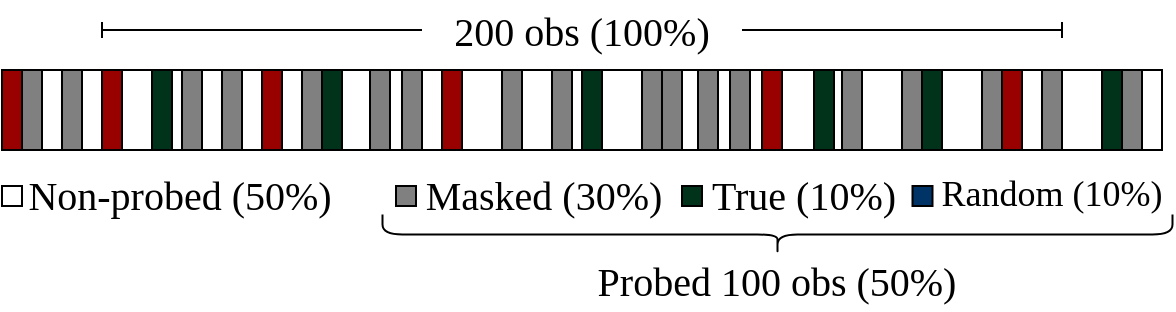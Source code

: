 <mxfile version="25.0.1">
  <diagram name="Page-1" id="zUUdBIVHcn-rOmPaCSSx">
    <mxGraphModel dx="810" dy="511" grid="1" gridSize="10" guides="1" tooltips="1" connect="1" arrows="1" fold="1" page="1" pageScale="1" pageWidth="850" pageHeight="1100" math="0" shadow="0">
      <root>
        <mxCell id="0" />
        <mxCell id="1" parent="0" />
        <mxCell id="VlnojDYrwqlfaSKI4WEk-1" value="" style="rounded=0;whiteSpace=wrap;html=1;fontFamily=Times New Roman;fontSize=18;" vertex="1" parent="1">
          <mxGeometry x="150" y="420" width="580" height="40" as="geometry" />
        </mxCell>
        <mxCell id="VlnojDYrwqlfaSKI4WEk-2" value="" style="endArrow=none;html=1;rounded=0;startArrow=baseDash;startFill=0;fontFamily=Times New Roman;fontSize=20;" edge="1" parent="1">
          <mxGeometry width="50" height="50" relative="1" as="geometry">
            <mxPoint x="200" y="400" as="sourcePoint" />
            <mxPoint x="360" y="400" as="targetPoint" />
          </mxGeometry>
        </mxCell>
        <mxCell id="VlnojDYrwqlfaSKI4WEk-3" value="" style="endArrow=baseDash;html=1;rounded=0;endFill=0;fontFamily=Times New Roman;fontSize=20;" edge="1" parent="1">
          <mxGeometry width="50" height="50" relative="1" as="geometry">
            <mxPoint x="520" y="400" as="sourcePoint" />
            <mxPoint x="680" y="400" as="targetPoint" />
          </mxGeometry>
        </mxCell>
        <mxCell id="VlnojDYrwqlfaSKI4WEk-4" value="200 obs (100%)" style="text;html=1;align=center;verticalAlign=middle;whiteSpace=wrap;rounded=0;fontSize=20;fontFamily=Times New Roman;" vertex="1" parent="1">
          <mxGeometry x="360" y="385" width="160" height="30" as="geometry" />
        </mxCell>
        <mxCell id="VlnojDYrwqlfaSKI4WEk-5" value="" style="rounded=0;whiteSpace=wrap;html=1;fillColor=#808080;fontFamily=Times New Roman;fontSize=20;" vertex="1" parent="1">
          <mxGeometry x="200" y="420" width="10" height="40" as="geometry" />
        </mxCell>
        <mxCell id="VlnojDYrwqlfaSKI4WEk-6" value="" style="rounded=0;whiteSpace=wrap;html=1;fillColor=#808080;fontFamily=Times New Roman;fontSize=20;" vertex="1" parent="1">
          <mxGeometry x="240" y="420" width="10" height="40" as="geometry" />
        </mxCell>
        <mxCell id="VlnojDYrwqlfaSKI4WEk-7" value="" style="rounded=0;whiteSpace=wrap;html=1;fillColor=#808080;fontFamily=Times New Roman;fontSize=20;" vertex="1" parent="1">
          <mxGeometry x="260" y="420" width="10" height="40" as="geometry" />
        </mxCell>
        <mxCell id="VlnojDYrwqlfaSKI4WEk-8" value="" style="rounded=0;whiteSpace=wrap;html=1;fillColor=#808080;fontFamily=Times New Roman;fontSize=20;" vertex="1" parent="1">
          <mxGeometry x="334" y="420" width="10" height="40" as="geometry" />
        </mxCell>
        <mxCell id="VlnojDYrwqlfaSKI4WEk-9" value="" style="rounded=0;whiteSpace=wrap;html=1;fillColor=#808080;fontFamily=Times New Roman;fontSize=20;" vertex="1" parent="1">
          <mxGeometry x="280" y="420" width="10" height="40" as="geometry" />
        </mxCell>
        <mxCell id="VlnojDYrwqlfaSKI4WEk-10" value="" style="rounded=0;whiteSpace=wrap;html=1;fillColor=#808080;fontFamily=Times New Roman;fontSize=20;" vertex="1" parent="1">
          <mxGeometry x="225" y="420" width="10" height="40" as="geometry" />
        </mxCell>
        <mxCell id="VlnojDYrwqlfaSKI4WEk-22" value="" style="rounded=0;whiteSpace=wrap;html=1;fillColor=#808080;fontFamily=Times New Roman;fontSize=20;" vertex="1" parent="1">
          <mxGeometry x="300" y="420" width="10" height="40" as="geometry" />
        </mxCell>
        <mxCell id="VlnojDYrwqlfaSKI4WEk-23" value="" style="rounded=0;whiteSpace=wrap;html=1;fillColor=#808080;fontFamily=Times New Roman;fontSize=20;" vertex="1" parent="1">
          <mxGeometry x="370" y="420" width="10" height="40" as="geometry" />
        </mxCell>
        <mxCell id="VlnojDYrwqlfaSKI4WEk-24" value="" style="rounded=0;whiteSpace=wrap;html=1;fillColor=#808080;fontFamily=Times New Roman;fontSize=20;" vertex="1" parent="1">
          <mxGeometry x="640" y="420" width="10" height="40" as="geometry" />
        </mxCell>
        <mxCell id="VlnojDYrwqlfaSKI4WEk-25" value="" style="rounded=0;whiteSpace=wrap;html=1;fillColor=#808080;fontFamily=Times New Roman;fontSize=20;" vertex="1" parent="1">
          <mxGeometry x="556" y="420" width="10" height="40" as="geometry" />
        </mxCell>
        <mxCell id="VlnojDYrwqlfaSKI4WEk-26" value="" style="rounded=0;whiteSpace=wrap;html=1;fillColor=#808080;fontFamily=Times New Roman;fontSize=20;" vertex="1" parent="1">
          <mxGeometry x="350" y="420" width="10" height="40" as="geometry" />
        </mxCell>
        <mxCell id="VlnojDYrwqlfaSKI4WEk-27" value="" style="rounded=0;whiteSpace=wrap;html=1;fillColor=#808080;fontFamily=Times New Roman;fontSize=20;" vertex="1" parent="1">
          <mxGeometry x="310" y="420" width="10" height="40" as="geometry" />
        </mxCell>
        <mxCell id="VlnojDYrwqlfaSKI4WEk-28" value="" style="rounded=0;whiteSpace=wrap;html=1;fillColor=#808080;fontFamily=Times New Roman;fontSize=20;" vertex="1" parent="1">
          <mxGeometry x="498" y="420" width="10" height="40" as="geometry" />
        </mxCell>
        <mxCell id="VlnojDYrwqlfaSKI4WEk-29" value="" style="rounded=0;whiteSpace=wrap;html=1;fillColor=#808080;fontFamily=Times New Roman;fontSize=20;" vertex="1" parent="1">
          <mxGeometry x="440" y="420" width="10" height="40" as="geometry" />
        </mxCell>
        <mxCell id="VlnojDYrwqlfaSKI4WEk-30" value="" style="rounded=0;whiteSpace=wrap;html=1;fillColor=#808080;fontFamily=Times New Roman;fontSize=20;" vertex="1" parent="1">
          <mxGeometry x="425" y="420" width="10" height="40" as="geometry" />
        </mxCell>
        <mxCell id="VlnojDYrwqlfaSKI4WEk-31" value="" style="rounded=0;whiteSpace=wrap;html=1;fillColor=#808080;fontFamily=Times New Roman;fontSize=20;" vertex="1" parent="1">
          <mxGeometry x="470" y="420" width="10" height="40" as="geometry" />
        </mxCell>
        <mxCell id="VlnojDYrwqlfaSKI4WEk-32" value="" style="rounded=0;whiteSpace=wrap;html=1;fillColor=#808080;fontFamily=Times New Roman;fontSize=20;" vertex="1" parent="1">
          <mxGeometry x="480" y="420" width="10" height="40" as="geometry" />
        </mxCell>
        <mxCell id="VlnojDYrwqlfaSKI4WEk-33" value="" style="rounded=0;whiteSpace=wrap;html=1;fillColor=#808080;fontFamily=Times New Roman;fontSize=20;" vertex="1" parent="1">
          <mxGeometry x="400" y="420" width="10" height="40" as="geometry" />
        </mxCell>
        <mxCell id="VlnojDYrwqlfaSKI4WEk-34" value="" style="rounded=0;whiteSpace=wrap;html=1;fillColor=#808080;fontFamily=Times New Roman;fontSize=20;" vertex="1" parent="1">
          <mxGeometry x="514" y="420" width="10" height="40" as="geometry" />
        </mxCell>
        <mxCell id="VlnojDYrwqlfaSKI4WEk-35" value="" style="rounded=0;whiteSpace=wrap;html=1;fillColor=#808080;fontFamily=Times New Roman;fontSize=20;" vertex="1" parent="1">
          <mxGeometry x="570" y="420" width="10" height="40" as="geometry" />
        </mxCell>
        <mxCell id="VlnojDYrwqlfaSKI4WEk-36" value="" style="rounded=0;whiteSpace=wrap;html=1;fillColor=#808080;fontFamily=Times New Roman;fontSize=20;" vertex="1" parent="1">
          <mxGeometry x="600" y="420" width="10" height="40" as="geometry" />
        </mxCell>
        <mxCell id="VlnojDYrwqlfaSKI4WEk-37" value="" style="rounded=0;whiteSpace=wrap;html=1;fillColor=#808080;fontFamily=Times New Roman;fontSize=20;" vertex="1" parent="1">
          <mxGeometry x="610" y="420" width="10" height="40" as="geometry" />
        </mxCell>
        <mxCell id="VlnojDYrwqlfaSKI4WEk-38" value="" style="rounded=0;whiteSpace=wrap;html=1;fillColor=#808080;fontFamily=Times New Roman;fontSize=20;" vertex="1" parent="1">
          <mxGeometry x="650" y="420" width="10" height="40" as="geometry" />
        </mxCell>
        <mxCell id="VlnojDYrwqlfaSKI4WEk-39" value="" style="rounded=0;whiteSpace=wrap;html=1;fillColor=#808080;fontFamily=Times New Roman;fontSize=20;" vertex="1" parent="1">
          <mxGeometry x="530" y="420" width="10" height="40" as="geometry" />
        </mxCell>
        <mxCell id="VlnojDYrwqlfaSKI4WEk-65" value="" style="rounded=0;whiteSpace=wrap;html=1;fillColor=#00331A;fontFamily=Times New Roman;fontSize=20;" vertex="1" parent="1">
          <mxGeometry x="610" y="420" width="10" height="40" as="geometry" />
        </mxCell>
        <mxCell id="VlnojDYrwqlfaSKI4WEk-66" value="" style="rounded=0;whiteSpace=wrap;html=1;fillColor=#00331A;fontFamily=Times New Roman;fontSize=20;" vertex="1" parent="1">
          <mxGeometry x="225" y="420" width="10" height="40" as="geometry" />
        </mxCell>
        <mxCell id="VlnojDYrwqlfaSKI4WEk-67" value="" style="rounded=0;whiteSpace=wrap;html=1;fillColor=#00331A;fontFamily=Times New Roman;fontSize=20;" vertex="1" parent="1">
          <mxGeometry x="310" y="420" width="10" height="40" as="geometry" />
        </mxCell>
        <mxCell id="VlnojDYrwqlfaSKI4WEk-68" value="" style="rounded=0;whiteSpace=wrap;html=1;fillColor=#00331A;fontFamily=Times New Roman;fontSize=20;" vertex="1" parent="1">
          <mxGeometry x="556" y="420" width="10" height="40" as="geometry" />
        </mxCell>
        <mxCell id="VlnojDYrwqlfaSKI4WEk-69" value="" style="rounded=0;whiteSpace=wrap;html=1;fillColor=#00331A;fontFamily=Times New Roman;fontSize=20;" vertex="1" parent="1">
          <mxGeometry x="440" y="420" width="10" height="40" as="geometry" />
        </mxCell>
        <mxCell id="VlnojDYrwqlfaSKI4WEk-70" value="" style="rounded=0;whiteSpace=wrap;html=1;fillColor=#990000;fontFamily=Times New Roman;fontSize=20;" vertex="1" parent="1">
          <mxGeometry x="370" y="420" width="10" height="40" as="geometry" />
        </mxCell>
        <mxCell id="VlnojDYrwqlfaSKI4WEk-71" value="" style="rounded=0;whiteSpace=wrap;html=1;fillColor=#990000;fontFamily=Times New Roman;fontSize=20;" vertex="1" parent="1">
          <mxGeometry x="280" y="420" width="10" height="40" as="geometry" />
        </mxCell>
        <mxCell id="VlnojDYrwqlfaSKI4WEk-72" value="" style="rounded=0;whiteSpace=wrap;html=1;fillColor=#990000;fontFamily=Times New Roman;fontSize=20;" vertex="1" parent="1">
          <mxGeometry x="200" y="420" width="10" height="40" as="geometry" />
        </mxCell>
        <mxCell id="VlnojDYrwqlfaSKI4WEk-73" value="" style="rounded=0;whiteSpace=wrap;html=1;fillColor=#990000;fontFamily=Times New Roman;fontSize=20;" vertex="1" parent="1">
          <mxGeometry x="650" y="420" width="10" height="40" as="geometry" />
        </mxCell>
        <mxCell id="VlnojDYrwqlfaSKI4WEk-74" value="" style="rounded=0;whiteSpace=wrap;html=1;fillColor=#990000;fontFamily=Times New Roman;fontSize=20;" vertex="1" parent="1">
          <mxGeometry x="530" y="420" width="10" height="40" as="geometry" />
        </mxCell>
        <mxCell id="VlnojDYrwqlfaSKI4WEk-85" value="" style="rounded=0;whiteSpace=wrap;html=1;fontFamily=Times New Roman;fontSize=20;" vertex="1" parent="1">
          <mxGeometry x="150" y="478" width="10" height="10" as="geometry" />
        </mxCell>
        <mxCell id="VlnojDYrwqlfaSKI4WEk-87" value="Non-probed (50%)" style="text;html=1;align=center;verticalAlign=middle;whiteSpace=wrap;rounded=0;fontSize=20;fontFamily=Times New Roman;" vertex="1" parent="1">
          <mxGeometry x="160" y="467" width="158" height="30" as="geometry" />
        </mxCell>
        <mxCell id="VlnojDYrwqlfaSKI4WEk-89" value="Masked (30%)" style="text;html=1;align=center;verticalAlign=middle;whiteSpace=wrap;rounded=0;fontSize=20;fontFamily=Times New Roman;" vertex="1" parent="1">
          <mxGeometry x="360" y="467" width="122" height="30" as="geometry" />
        </mxCell>
        <mxCell id="VlnojDYrwqlfaSKI4WEk-90" value="" style="rounded=0;whiteSpace=wrap;html=1;fillColor=#808080;fontFamily=Times New Roman;fontSize=20;" vertex="1" parent="1">
          <mxGeometry x="347" y="478" width="10" height="10" as="geometry" />
        </mxCell>
        <mxCell id="VlnojDYrwqlfaSKI4WEk-92" value="" style="rounded=0;whiteSpace=wrap;html=1;fillColor=#00331A;fontFamily=Times New Roman;fontSize=20;" vertex="1" parent="1">
          <mxGeometry x="490" y="478" width="10" height="10" as="geometry" />
        </mxCell>
        <mxCell id="VlnojDYrwqlfaSKI4WEk-94" value="True (10%)" style="text;html=1;align=center;verticalAlign=middle;whiteSpace=wrap;rounded=0;fontSize=20;fontFamily=Times New Roman;" vertex="1" parent="1">
          <mxGeometry x="503" y="467" width="96" height="30" as="geometry" />
        </mxCell>
        <mxCell id="VlnojDYrwqlfaSKI4WEk-96" value="Random (10%)" style="text;html=1;align=center;verticalAlign=middle;whiteSpace=wrap;rounded=0;fontSize=18;fontFamily=Times New Roman;" vertex="1" parent="1">
          <mxGeometry x="617" y="467" width="116" height="30" as="geometry" />
        </mxCell>
        <mxCell id="VlnojDYrwqlfaSKI4WEk-97" value="" style="rounded=0;whiteSpace=wrap;html=1;fillColor=#003366;fontFamily=Times New Roman;fontSize=20;" vertex="1" parent="1">
          <mxGeometry x="605.25" y="478" width="10" height="10" as="geometry" />
        </mxCell>
        <mxCell id="VlnojDYrwqlfaSKI4WEk-98" value="" style="shape=curlyBracket;whiteSpace=wrap;html=1;rounded=1;flipH=1;labelPosition=right;verticalLabelPosition=middle;align=left;verticalAlign=middle;rotation=90;fontFamily=Times New Roman;fontSize=18;" vertex="1" parent="1">
          <mxGeometry x="527.75" y="304.75" width="20" height="395" as="geometry" />
        </mxCell>
        <mxCell id="VlnojDYrwqlfaSKI4WEk-104" value="Probed 100 obs (50%)" style="text;html=1;align=center;verticalAlign=middle;whiteSpace=wrap;rounded=0;fontSize=20;fontFamily=Times New Roman;" vertex="1" parent="1">
          <mxGeometry x="437.13" y="510" width="201.25" height="30" as="geometry" />
        </mxCell>
        <mxCell id="VlnojDYrwqlfaSKI4WEk-117" value="" style="rounded=0;whiteSpace=wrap;html=1;fillColor=#808080;fontFamily=Times New Roman;fontSize=20;" vertex="1" parent="1">
          <mxGeometry x="160" y="420" width="10" height="40" as="geometry" />
        </mxCell>
        <mxCell id="VlnojDYrwqlfaSKI4WEk-125" value="" style="rounded=0;whiteSpace=wrap;html=1;fillColor=#808080;fontFamily=Times New Roman;fontSize=20;" vertex="1" parent="1">
          <mxGeometry x="180" y="420" width="10" height="40" as="geometry" />
        </mxCell>
        <mxCell id="VlnojDYrwqlfaSKI4WEk-143" value="" style="rounded=0;whiteSpace=wrap;html=1;fillColor=#808080;fontFamily=Times New Roman;fontSize=20;" vertex="1" parent="1">
          <mxGeometry x="710" y="420" width="10" height="40" as="geometry" />
        </mxCell>
        <mxCell id="VlnojDYrwqlfaSKI4WEk-144" value="" style="rounded=0;whiteSpace=wrap;html=1;fillColor=#808080;fontFamily=Times New Roman;fontSize=20;" vertex="1" parent="1">
          <mxGeometry x="670" y="420" width="10" height="40" as="geometry" />
        </mxCell>
        <mxCell id="VlnojDYrwqlfaSKI4WEk-147" value="" style="rounded=0;whiteSpace=wrap;html=1;fillColor=#00331A;fontFamily=Times New Roman;fontSize=20;" vertex="1" parent="1">
          <mxGeometry x="700" y="420" width="10" height="40" as="geometry" />
        </mxCell>
        <mxCell id="VlnojDYrwqlfaSKI4WEk-148" value="" style="rounded=0;whiteSpace=wrap;html=1;fillColor=#990000;fontFamily=Times New Roman;fontSize=20;" vertex="1" parent="1">
          <mxGeometry x="150" y="420" width="10" height="40" as="geometry" />
        </mxCell>
      </root>
    </mxGraphModel>
  </diagram>
</mxfile>
